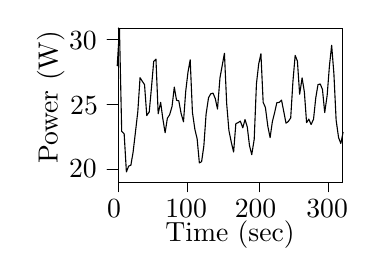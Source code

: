 
\def \globalscale {1.0}
\begin{tikzpicture}[y=0.80pt, x=0.80pt, yscale=-\globalscale, xscale=\globalscale, inner sep=0pt, outer sep=0pt]
\begin{scope}[draw=black,line join=bevel,line cap=rect,even odd rule,line width=0.800pt]
  \begin{scope}[cm={{1.0,0.0,0.0,1.0,(0.0,0.0)}},draw=black,line join=bevel,line cap=rect,line width=0.800pt]
  \end{scope}
  \begin{scope}[cm={{1.011,0.0,0.0,1.011,(0.0,0.0)}},draw=black,line join=bevel,line cap=rect,line width=0.800pt]
  \end{scope}
  \begin{scope}[cm={{1.011,0.0,0.0,1.011,(0.0,0.0)}},draw=black,line join=round,line cap=round,line width=0.400pt]
    \path[draw] (58.5,78.5) -- (53.5,78.5);

  \end{scope}
  \begin{scope}[cm={{1.011,0.0,0.0,1.011,(0.0,0.0)}},draw=black,line join=bevel,line cap=rect,line width=0.800pt]
  \end{scope}
  \begin{scope}[cm={{1.011,0.0,0.0,1.011,(36.906,82.911)}},draw=black,line join=bevel,line cap=rect,line width=0.800pt]
  \end{scope}
  \begin{scope}[cm={{1.011,0.0,0.0,1.011,(36.906,82.911)}},draw=black,line join=bevel,line cap=rect,line width=0.800pt]
  \end{scope}
  \begin{scope}[cm={{1.011,0.0,0.0,1.011,(36.906,82.911)}},draw=black,line join=bevel,line cap=rect,line width=0.800pt]
  \end{scope}
  \begin{scope}[cm={{1.011,0.0,0.0,1.011,(36.906,82.911)}},draw=black,line join=bevel,line cap=rect,line width=0.800pt]
  \end{scope}
  \begin{scope}[cm={{1.011,0.0,0.0,1.011,(36.906,82.911)}},draw=black,line join=bevel,line cap=rect,line width=0.800pt]
  \end{scope}
  \begin{scope}[cm={{1.011,0.0,0.0,1.011,(36.906,82.911)}},draw=black,line join=bevel,line cap=rect,line width=0.800pt]
    \path[fill=black] (0.0,0.0) node[above right] () {20};



  \end{scope}
  \begin{scope}[cm={{1.011,0.0,0.0,1.011,(36.906,82.911)}},draw=black,line join=bevel,line cap=rect,line width=0.800pt]
  \end{scope}
  \begin{scope}[cm={{1.011,0.0,0.0,1.011,(0.0,0.0)}},draw=black,line join=bevel,line cap=rect,line width=0.800pt]
  \end{scope}
  \begin{scope}[cm={{1.011,0.0,0.0,1.011,(0.0,0.0)}},draw=black,line join=round,line cap=round,line width=0.400pt]
    \path[draw] (58.5,49.5) -- (53.5,49.5);



  \end{scope}
  \begin{scope}[cm={{1.011,0.0,0.0,1.011,(0.0,0.0)}},draw=black,line join=bevel,line cap=rect,line width=0.800pt]
  \end{scope}
  \begin{scope}[cm={{1.011,0.0,0.0,1.011,(37.411,54.6)}},draw=black,line join=bevel,line cap=rect,line width=0.800pt]
  \end{scope}
  \begin{scope}[cm={{1.011,0.0,0.0,1.011,(37.411,54.6)}},draw=black,line join=bevel,line cap=rect,line width=0.800pt]
  \end{scope}
  \begin{scope}[cm={{1.011,0.0,0.0,1.011,(37.411,54.6)}},draw=black,line join=bevel,line cap=rect,line width=0.800pt]
  \end{scope}
  \begin{scope}[cm={{1.011,0.0,0.0,1.011,(37.411,54.6)}},draw=black,line join=bevel,line cap=rect,line width=0.800pt]
  \end{scope}
  \begin{scope}[cm={{1.011,0.0,0.0,1.011,(37.411,54.6)}},draw=black,line join=bevel,line cap=rect,line width=0.800pt]
  \end{scope}
  \begin{scope}[cm={{1.011,0.0,0.0,1.011,(37.411,54.6)}},draw=black,line join=bevel,line cap=rect,line width=0.800pt]
    \path[fill=black] (0.0,0.0) node[above right] () {25};



  \end{scope}
  \begin{scope}[cm={{1.011,0.0,0.0,1.011,(37.411,54.6)}},draw=black,line join=bevel,line cap=rect,line width=0.800pt]
  \end{scope}
  \begin{scope}[cm={{1.011,0.0,0.0,1.011,(0.0,0.0)}},draw=black,line join=bevel,line cap=rect,line width=0.800pt]
  \end{scope}
  \begin{scope}[cm={{1.011,0.0,0.0,1.011,(0.0,0.0)}},draw=black,line join=round,line cap=round,line width=0.400pt]
    \path[draw] (58.5,20.5) -- (53.5,20.5);



  \end{scope}
  \begin{scope}[cm={{1.011,0.0,0.0,1.011,(0.0,0.0)}},draw=black,line join=bevel,line cap=rect,line width=0.800pt]
  \end{scope}
  \begin{scope}[cm={{1.011,0.0,0.0,1.011,(36.906,25.278)}},draw=black,line join=bevel,line cap=rect,line width=0.800pt]
  \end{scope}
  \begin{scope}[cm={{1.011,0.0,0.0,1.011,(36.906,25.278)}},draw=black,line join=bevel,line cap=rect,line width=0.800pt]
  \end{scope}
  \begin{scope}[cm={{1.011,0.0,0.0,1.011,(36.906,25.278)}},draw=black,line join=bevel,line cap=rect,line width=0.800pt]
  \end{scope}
  \begin{scope}[cm={{1.011,0.0,0.0,1.011,(36.906,25.278)}},draw=black,line join=bevel,line cap=rect,line width=0.800pt]
  \end{scope}
  \begin{scope}[cm={{1.011,0.0,0.0,1.011,(36.906,25.278)}},draw=black,line join=bevel,line cap=rect,line width=0.800pt]
  \end{scope}
  \begin{scope}[cm={{1.011,0.0,0.0,1.011,(36.906,25.278)}},draw=black,line join=bevel,line cap=rect,line width=0.800pt]
    \path[fill=black] (0.0,0.0) node[above right] () {30};



  \end{scope}
  \begin{scope}[cm={{1.011,0.0,0.0,1.011,(36.906,25.278)}},draw=black,line join=bevel,line cap=rect,line width=0.800pt]
  \end{scope}
  \begin{scope}[cm={{1.011,0.0,0.0,1.011,(0.0,0.0)}},draw=black,line join=bevel,line cap=rect,line width=0.800pt]
  \end{scope}
  \begin{scope}[cm={{1.011,0.0,0.0,1.011,(0.0,0.0)}},draw=black,line join=round,line cap=round,line width=0.400pt]
    \path[draw] (58.5,84.5) -- (58.5,88.5);



  \end{scope}
  \begin{scope}[cm={{1.011,0.0,0.0,1.011,(0.0,0.0)}},draw=black,line join=bevel,line cap=rect,line width=0.800pt]
  \end{scope}
  \begin{scope}[cm={{1.011,0.0,0.0,1.011,(54.094,101.111)}},draw=black,line join=bevel,line cap=rect,line width=0.800pt]
  \end{scope}
  \begin{scope}[cm={{1.011,0.0,0.0,1.011,(54.094,101.111)}},draw=black,line join=bevel,line cap=rect,line width=0.800pt]
  \end{scope}
  \begin{scope}[cm={{1.011,0.0,0.0,1.011,(54.094,101.111)}},draw=black,line join=bevel,line cap=rect,line width=0.800pt]
  \end{scope}
  \begin{scope}[cm={{1.011,0.0,0.0,1.011,(54.094,101.111)}},draw=black,line join=bevel,line cap=rect,line width=0.800pt]
  \end{scope}
  \begin{scope}[cm={{1.011,0.0,0.0,1.011,(54.094,101.111)}},draw=black,line join=bevel,line cap=rect,line width=0.800pt]
  \end{scope}
  \begin{scope}[cm={{1.011,0.0,0.0,1.011,(54.094,101.111)}},draw=black,line join=bevel,line cap=rect,line width=0.800pt]
    \path[fill=black] (0.0,0.0) node[above right] () {0};



  \end{scope}
  \begin{scope}[cm={{1.011,0.0,0.0,1.011,(54.094,101.111)}},draw=black,line join=bevel,line cap=rect,line width=0.800pt]
  \end{scope}
  \begin{scope}[cm={{1.011,0.0,0.0,1.011,(0.0,0.0)}},draw=black,line join=bevel,line cap=rect,line width=0.800pt]
  \end{scope}
  \begin{scope}[cm={{1.011,0.0,0.0,1.011,(0.0,0.0)}},draw=black,line join=round,line cap=round,line width=0.400pt]
    \path[draw] (89.5,84.5) -- (89.5,88.5);



  \end{scope}
  \begin{scope}[cm={{1.011,0.0,0.0,1.011,(0.0,0.0)}},draw=black,line join=bevel,line cap=rect,line width=0.800pt]
  \end{scope}
  \begin{scope}[cm={{1.011,0.0,0.0,1.011,(80.383,101.111)}},draw=black,line join=bevel,line cap=rect,line width=0.800pt]
  \end{scope}
  \begin{scope}[cm={{1.011,0.0,0.0,1.011,(80.383,101.111)}},draw=black,line join=bevel,line cap=rect,line width=0.800pt]
  \end{scope}
  \begin{scope}[cm={{1.011,0.0,0.0,1.011,(80.383,101.111)}},draw=black,line join=bevel,line cap=rect,line width=0.800pt]
  \end{scope}
  \begin{scope}[cm={{1.011,0.0,0.0,1.011,(80.383,101.111)}},draw=black,line join=bevel,line cap=rect,line width=0.800pt]
  \end{scope}
  \begin{scope}[cm={{1.011,0.0,0.0,1.011,(80.383,101.111)}},draw=black,line join=bevel,line cap=rect,line width=0.800pt]
  \end{scope}
  \begin{scope}[cm={{1.011,0.0,0.0,1.011,(80.383,101.111)}},draw=black,line join=bevel,line cap=rect,line width=0.800pt]
    \path[fill=black] (0.0,0.0) node[above right] () {100};



  \end{scope}
  \begin{scope}[cm={{1.011,0.0,0.0,1.011,(80.383,101.111)}},draw=black,line join=bevel,line cap=rect,line width=0.800pt]
  \end{scope}
  \begin{scope}[cm={{1.011,0.0,0.0,1.011,(0.0,0.0)}},draw=black,line join=bevel,line cap=rect,line width=0.800pt]
  \end{scope}
  \begin{scope}[cm={{1.011,0.0,0.0,1.011,(0.0,0.0)}},draw=black,line join=round,line cap=round,line width=0.400pt]
    \path[draw] (121.5,84.5) -- (121.5,88.5);



  \end{scope}
  \begin{scope}[cm={{1.011,0.0,0.0,1.011,(0.0,0.0)}},draw=black,line join=bevel,line cap=rect,line width=0.800pt]
  \end{scope}
  \begin{scope}[cm={{1.011,0.0,0.0,1.011,(111.728,101.111)}},draw=black,line join=bevel,line cap=rect,line width=0.800pt]
  \end{scope}
  \begin{scope}[cm={{1.011,0.0,0.0,1.011,(111.728,101.111)}},draw=black,line join=bevel,line cap=rect,line width=0.800pt]
  \end{scope}
  \begin{scope}[cm={{1.011,0.0,0.0,1.011,(111.728,101.111)}},draw=black,line join=bevel,line cap=rect,line width=0.800pt]
  \end{scope}
  \begin{scope}[cm={{1.011,0.0,0.0,1.011,(111.728,101.111)}},draw=black,line join=bevel,line cap=rect,line width=0.800pt]
  \end{scope}
  \begin{scope}[cm={{1.011,0.0,0.0,1.011,(111.728,101.111)}},draw=black,line join=bevel,line cap=rect,line width=0.800pt]
  \end{scope}
  \begin{scope}[cm={{1.011,0.0,0.0,1.011,(111.728,101.111)}},draw=black,line join=bevel,line cap=rect,line width=0.800pt]
    \path[fill=black] (0.0,0.0) node[above right] () {200};



  \end{scope}
  \begin{scope}[cm={{1.011,0.0,0.0,1.011,(111.728,101.111)}},draw=black,line join=bevel,line cap=rect,line width=0.800pt]
  \end{scope}
  \begin{scope}[cm={{1.011,0.0,0.0,1.011,(0.0,0.0)}},draw=black,line join=bevel,line cap=rect,line width=0.800pt]
  \end{scope}
  \begin{scope}[cm={{1.011,0.0,0.0,1.011,(0.0,0.0)}},draw=black,line join=round,line cap=round,line width=0.400pt]
    \path[draw] (152.5,84.5) -- (152.5,88.5);



  \end{scope}
  \begin{scope}[cm={{1.011,0.0,0.0,1.011,(0.0,0.0)}},draw=black,line join=bevel,line cap=rect,line width=0.800pt]
  \end{scope}
  \begin{scope}[cm={{1.011,0.0,0.0,1.011,(144.083,101.111)}},draw=black,line join=bevel,line cap=rect,line width=0.800pt]
  \end{scope}
  \begin{scope}[cm={{1.011,0.0,0.0,1.011,(144.083,101.111)}},draw=black,line join=bevel,line cap=rect,line width=0.800pt]
  \end{scope}
  \begin{scope}[cm={{1.011,0.0,0.0,1.011,(144.083,101.111)}},draw=black,line join=bevel,line cap=rect,line width=0.800pt]
  \end{scope}
  \begin{scope}[cm={{1.011,0.0,0.0,1.011,(144.083,101.111)}},draw=black,line join=bevel,line cap=rect,line width=0.800pt]
  \end{scope}
  \begin{scope}[cm={{1.011,0.0,0.0,1.011,(144.083,101.111)}},draw=black,line join=bevel,line cap=rect,line width=0.800pt]
  \end{scope}
  \begin{scope}[cm={{1.011,0.0,0.0,1.011,(144.083,101.111)}},draw=black,line join=bevel,line cap=rect,line width=0.800pt]
    \path[fill=black] (0.0,0.0) node[above right] () {300};



  \end{scope}
  \begin{scope}[cm={{1.011,0.0,0.0,1.011,(144.083,101.111)}},draw=black,line join=bevel,line cap=rect,line width=0.800pt]
  \end{scope}
  \begin{scope}[cm={{1.011,0.0,0.0,1.011,(0.0,0.0)}},draw=black,line join=bevel,line cap=rect,line width=0.800pt]
  \end{scope}
  \begin{scope}[cm={{1.011,0.0,0.0,1.011,(0.0,0.0)}},draw=black,line join=round,line cap=round,line width=0.400pt]
    \path[draw] (58.5,15.5) -- (58.5,84.5) -- (158.5,84.5) -- (158.5,15.5) -- (58.5,15.5);



  \end{scope}
  \begin{scope}[cm={{1.011,0.0,0.0,1.011,(0.0,0.0)}},draw=black,line join=bevel,line cap=rect,line width=0.800pt]
  \end{scope}
  \begin{scope}[cm={{0.0,-1.011,1.011,0.0,(32.356,76.844)}},draw=black,line join=bevel,line cap=rect,line width=0.800pt]
  \end{scope}
  \begin{scope}[cm={{0.0,-1.011,1.011,0.0,(32.356,76.844)}},draw=black,line join=bevel,line cap=rect,line width=0.800pt]
  \end{scope}
  \begin{scope}[cm={{0.0,-1.011,1.011,0.0,(32.356,76.844)}},draw=black,line join=bevel,line cap=rect,line width=0.800pt]
  \end{scope}
  \begin{scope}[cm={{0.0,-1.011,1.011,0.0,(32.356,76.844)}},draw=black,line join=bevel,line cap=rect,line width=0.800pt]
  \end{scope}
  \begin{scope}[cm={{0.0,-1.011,1.011,0.0,(32.356,76.844)}},draw=black,line join=bevel,line cap=rect,line width=0.800pt]
  \end{scope}
  \begin{scope}[cm={{0.0,-1.011,1.011,0.0,(22.356,76.844)}},draw=black,line join=bevel,line cap=rect,line width=0.800pt]
    \path[fill=black] (0.0,0.0) node[above right] () {\rotatebox{90}{Power (W)}};



  \end{scope}
  \begin{scope}[cm={{0.0,-1.011,1.011,0.0,(32.356,76.844)}},draw=black,line join=bevel,line cap=rect,line width=0.800pt]
  \end{scope}
  \begin{scope}[cm={{1.011,0.0,0.0,1.011,(80.383,115.267)}},draw=black,line join=bevel,line cap=rect,line width=0.800pt]
  \end{scope}
  \begin{scope}[cm={{1.011,0.0,0.0,1.011,(80.383,115.267)}},draw=black,line join=bevel,line cap=rect,line width=0.800pt]
  \end{scope}
  \begin{scope}[cm={{1.011,0.0,0.0,1.011,(80.383,115.267)}},draw=black,line join=bevel,line cap=rect,line width=0.800pt]
  \end{scope}
  \begin{scope}[cm={{1.011,0.0,0.0,1.011,(80.383,115.267)}},draw=black,line join=bevel,line cap=rect,line width=0.800pt]
  \end{scope}
  \begin{scope}[cm={{1.011,0.0,0.0,1.011,(80.383,115.267)}},draw=black,line join=bevel,line cap=rect,line width=0.800pt]
  \end{scope}
  \begin{scope}[cm={{1.011,0.0,0.0,1.011,(80.383,115.267)}},draw=black,line join=bevel,line cap=rect,line width=0.800pt]
    \path[fill=black] (0.0,0.0) node[above right] () {Time (sec)};



  \end{scope}
  \begin{scope}[cm={{1.011,0.0,0.0,1.011,(80.383,115.267)}},draw=black,line join=bevel,line cap=rect,line width=0.800pt]
  \end{scope}
  \begin{scope}[cm={{1.011,0.0,0.0,1.011,(0.0,0.0)}},draw=black,line join=bevel,line cap=rect,line width=0.800pt]
  \end{scope}
  \begin{scope}[cm={{1.011,0.0,0.0,1.011,(0.0,0.0)}},draw=black,line join=bevel,line cap=rect,line width=0.800pt]
  \end{scope}
  \begin{scope}[cm={{1.011,0.0,0.0,1.011,(0.0,0.0)}},draw=black,line join=bevel,line cap=rect,line width=0.800pt]
  \end{scope}
  \begin{scope}[cm={{1.011,0.0,0.0,1.011,(0.0,0.0)}},draw=black,line join=round,line cap=round,line width=0.400pt]
    \path[draw] (58.0,32.3) -- (58.0,32.3) -- (59.0,15.9) -- (60.0,61.6) -- (61.1,62.7) -- (62.1,79.7) -- (63.1,77.1) -- (64.1,76.7) -- (65.1,70.8) -- (66.2,61.4) -- (67.2,52.7) -- (68.2,37.6) -- (69.2,39.2) -- (70.2,40.7) -- (71.2,54.5) -- (72.3,52.9) -- (73.3,42.0) -- (74.3,30.3) -- (75.3,29.3) -- (76.3,53.7) -- (77.4,48.6) -- (78.4,56.1) -- (79.4,62.2) -- (80.4,55.7) -- (81.4,54.2) -- (82.5,50.4) -- (83.5,41.8) -- (84.5,47.7) -- (85.5,47.9) -- (86.5,53.4) -- (87.6,57.3) -- (88.6,43.7) -- (89.6,35.2) -- (90.6,29.6) -- (91.6,53.1) -- (92.7,60.7) -- (93.7,64.9) -- (94.7,75.7) -- (95.7,75.1) -- (96.7,68.1) -- (97.7,53.9) -- (98.8,46.5) -- (99.8,44.8) -- (100.8,44.5) -- (101.8,46.9) -- (102.8,51.6) -- (103.9,37.7) -- (104.9,32.2) -- (105.9,26.7) -- (106.9,49.2) -- (107.9,61.2) -- (109.0,66.6) -- (110.0,70.8) -- (111.0,58.1) -- (112.0,57.7) -- (113.0,57.0) -- (114.1,60.0) -- (115.1,56.3) -- (116.1,59.6) -- (117.1,68.0) -- (118.1,72.0) -- (119.2,65.1) -- (120.2,40.3) -- (121.2,31.5) -- (122.2,26.9) -- (123.2,48.6) -- (124.2,50.9) -- (125.3,59.4) -- (126.3,64.4) -- (127.3,57.3) -- (128.3,53.3) -- (129.3,48.8) -- (130.4,48.6) -- (131.4,47.6) -- (132.4,52.7) -- (133.4,57.9) -- (134.4,57.2) -- (135.5,55.6) -- (136.5,39.3) -- (137.5,27.6) -- (138.5,30.2) -- (139.5,45.0) -- (140.6,37.7) -- (141.6,43.9) -- (142.6,57.7) -- (143.6,56.1) -- (144.6,58.5) -- (145.7,56.2) -- (146.7,46.6) -- (147.7,40.7) -- (148.7,40.4) -- (149.7,42.9) -- (150.7,53.2) -- (151.8,45.4) -- (152.8,32.4) -- (153.8,23.1) -- (154.8,35.8) -- (155.8,56.6) -- (156.9,64.4) -- (157.9,67.0) -- (158.9,62.0);



  \end{scope}
  \begin{scope}[cm={{1.011,0.0,0.0,1.011,(0.0,0.0)}},draw=black,line join=bevel,line cap=rect,line width=0.800pt]
  \end{scope}
  \begin{scope}[cm={{1.011,0.0,0.0,1.011,(0.0,0.0)}},draw=black,line join=bevel,line cap=rect,line width=0.800pt]
  \end{scope}
  \begin{scope}[cm={{1.011,0.0,0.0,1.011,(0.0,0.0)}},draw=black,line join=round,line cap=round,line width=0.400pt]
    \path[draw] (58.5,15.5) -- (58.5,84.5) -- (158.5,84.5) -- (158.5,15.5) -- (58.5,15.5);



  \end{scope}
  \begin{scope}[cm={{1.011,0.0,0.0,1.011,(0.0,0.0)}},draw=black,line join=bevel,line cap=rect,line width=0.800pt]
  \end{scope}
  \begin{scope}[cm={{1.0,0.0,0.0,1.0,(0.0,0.0)}},draw=black,line join=bevel,line cap=rect,line width=0.800pt]
  \end{scope}
\end{scope}

\end{tikzpicture}

